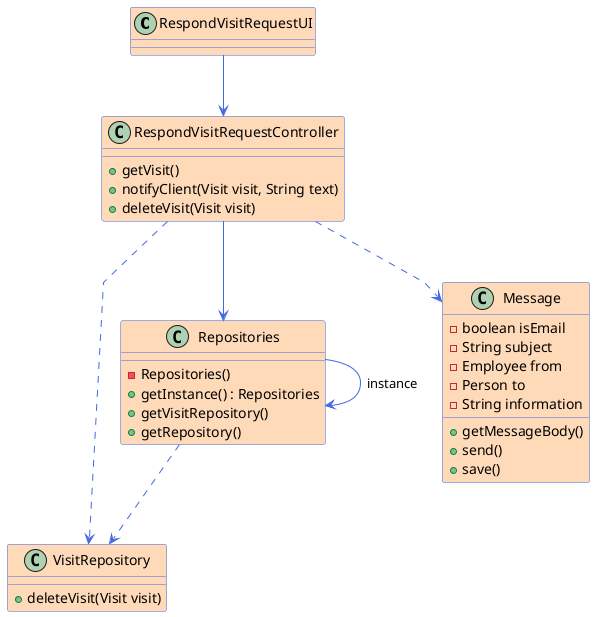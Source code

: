 @startuml
'skinparam monochrome true
skinparam packageStyle rectangle
skinparam shadowing false
skinparam linetype polyline
'skinparam linetype orto

'skinparam classAttributeIconSize 0
'---------File styling---------
skinparam class {
    BackgroundColor PeachPuff
    ArrowColor RoyalBlue
    BorderColor RoyalBlue
}
'left to right direction
'User interface'

class RespondVisitRequestUI{
    
}
class RespondVisitRequestController{
    +getVisit()
    +notifyClient(Visit visit, String text)
    +deleteVisit(Visit visit)
}
class VisitRepository{
    +deleteVisit(Visit visit)
}
class Repositories{
    -Repositories()
    +getInstance() : Repositories
    +getVisitRepository()
    +getRepository()
}
class Message {
    - boolean isEmail
    - String subject
    - Employee from
    - Person to
    - String information
    + getMessageBody()
    + send()
    + save()
}


'User Interface
RespondVisitRequestUI --> RespondVisitRequestController

'Controller
RespondVisitRequestController --> Repositories
RespondVisitRequestController..> Message
RespondVisitRequestController..> VisitRepository

'Repositories
Repositories --> Repositories : instance
Repositories ..> VisitRepository



@enduml